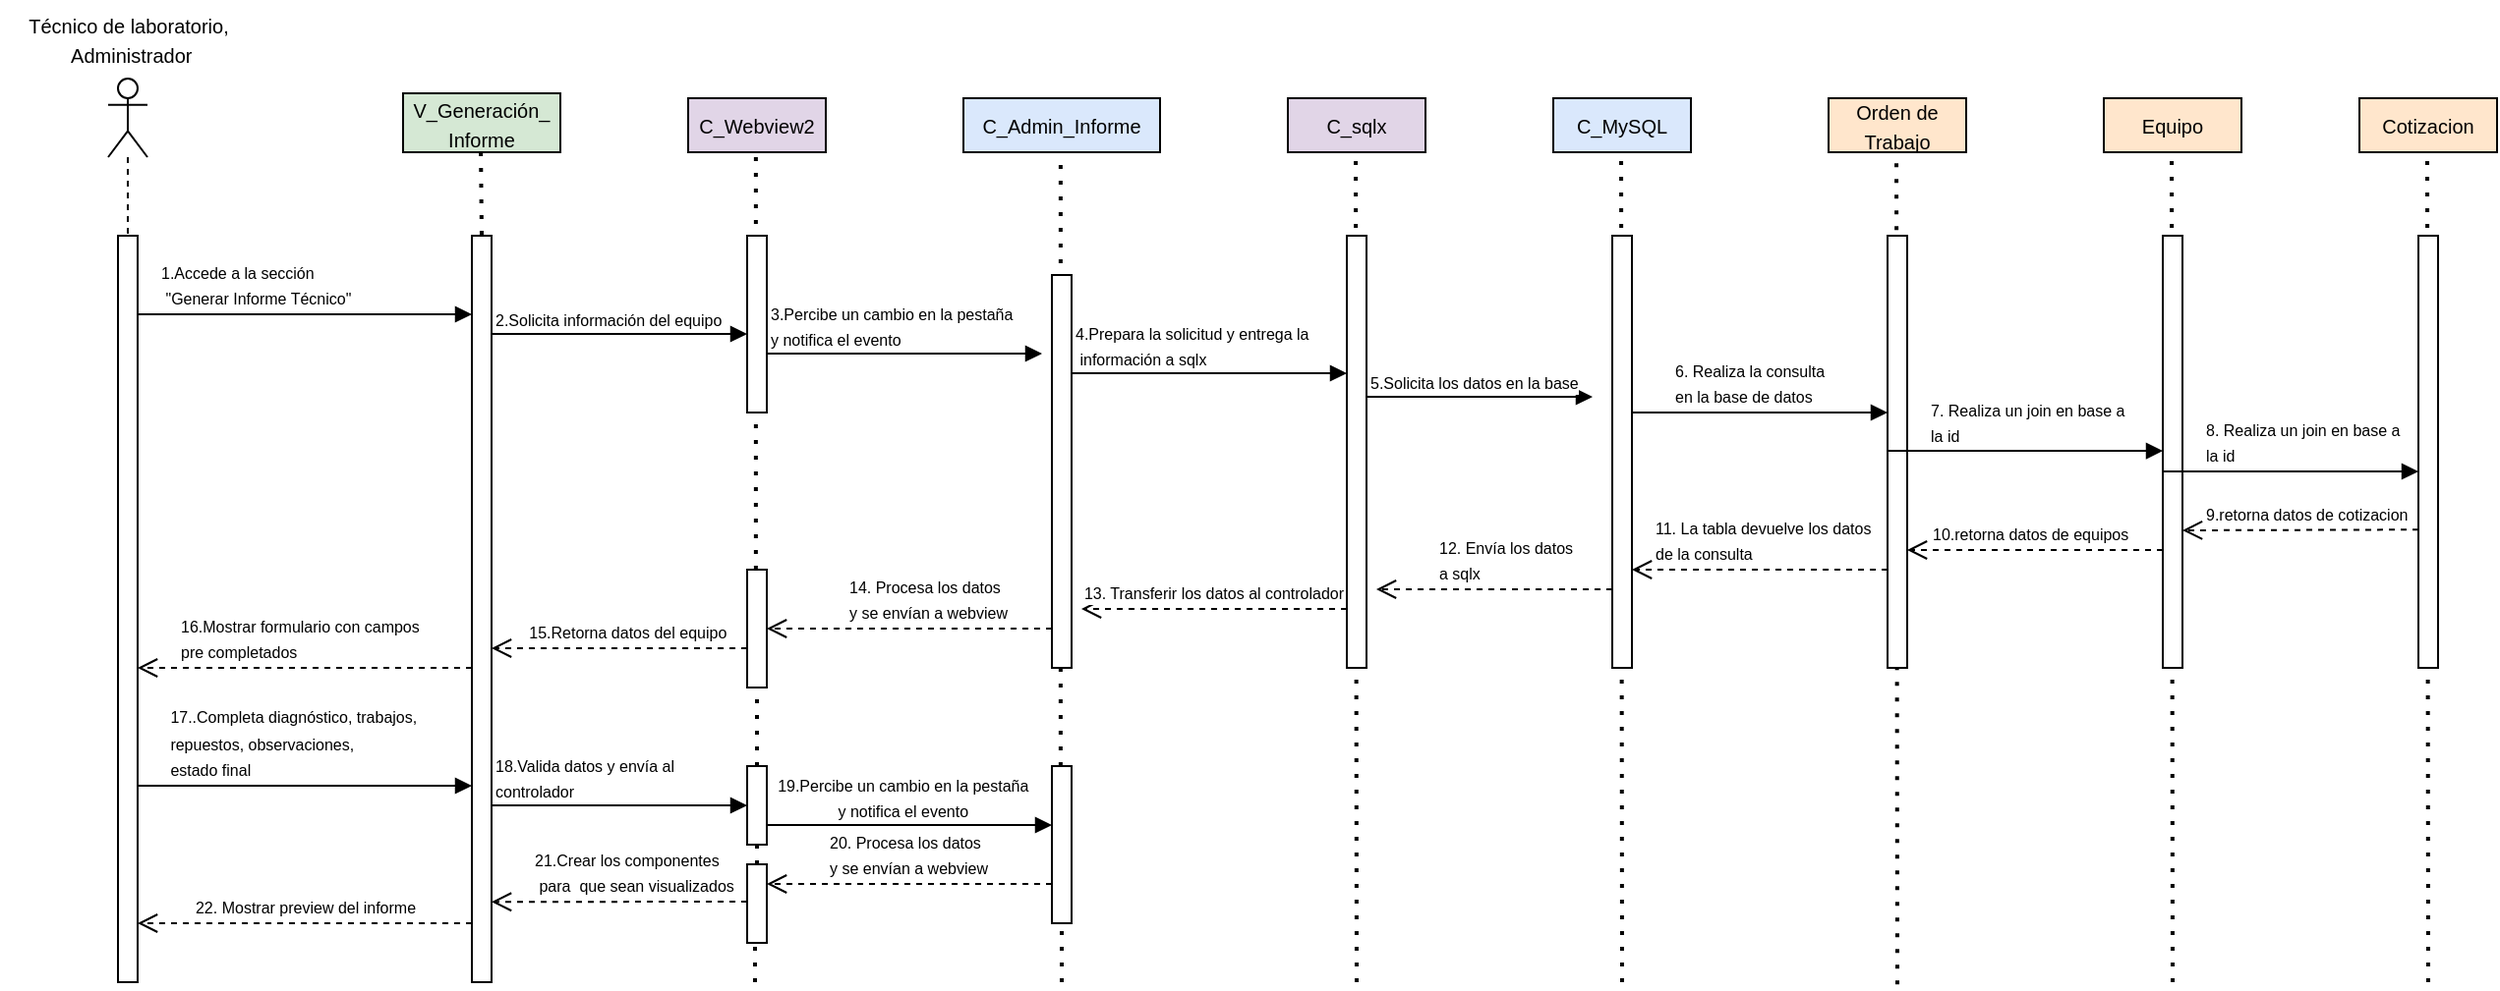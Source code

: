 <mxfile version="27.1.4">
  <diagram name="Page-1" id="HXtm0ScMpEfAkk-aMIyB">
    <mxGraphModel grid="1" page="1" gridSize="10" guides="1" tooltips="1" connect="1" arrows="1" fold="1" pageScale="1" pageWidth="850" pageHeight="1100" math="0" shadow="0">
      <root>
        <mxCell id="0" />
        <mxCell id="1" parent="0" />
        <mxCell id="118PALkIRRvLdiDWojPn-3" value="" style="endArrow=none;dashed=1;html=1;dashPattern=1 3;strokeWidth=2;rounded=0;" edge="1" parent="1">
          <mxGeometry width="50" height="50" relative="1" as="geometry">
            <mxPoint x="1225" y="520" as="sourcePoint" />
            <mxPoint x="1224.5" y="97.5" as="targetPoint" />
          </mxGeometry>
        </mxCell>
        <mxCell id="93W3_eNrnLVxKb-_njBg-21" value="" style="endArrow=none;dashed=1;html=1;dashPattern=1 3;strokeWidth=2;rounded=0;" edge="1" parent="1">
          <mxGeometry width="50" height="50" relative="1" as="geometry">
            <mxPoint x="1095" y="520" as="sourcePoint" />
            <mxPoint x="1094.52" y="97.5" as="targetPoint" />
          </mxGeometry>
        </mxCell>
        <mxCell id="93W3_eNrnLVxKb-_njBg-18" value="" style="endArrow=none;dashed=1;html=1;dashPattern=1 3;strokeWidth=2;rounded=0;" edge="1" parent="1">
          <mxGeometry width="50" height="50" relative="1" as="geometry">
            <mxPoint x="955" y="521.111" as="sourcePoint" />
            <mxPoint x="954.52" y="97.5" as="targetPoint" />
          </mxGeometry>
        </mxCell>
        <mxCell id="93W3_eNrnLVxKb-_njBg-13" value="" style="endArrow=none;dashed=1;html=1;dashPattern=1 3;strokeWidth=2;rounded=0;" edge="1" parent="1">
          <mxGeometry width="50" height="50" relative="1" as="geometry">
            <mxPoint x="815" y="520" as="sourcePoint" />
            <mxPoint x="814.52" y="97.5" as="targetPoint" />
          </mxGeometry>
        </mxCell>
        <mxCell id="vrCjoULWSTv3zUjgovkU-29" value="" style="endArrow=none;dashed=1;html=1;dashPattern=1 3;strokeWidth=2;rounded=0;" edge="1" parent="1">
          <mxGeometry width="50" height="50" relative="1" as="geometry">
            <mxPoint x="680" y="520" as="sourcePoint" />
            <mxPoint x="679.52" y="100" as="targetPoint" />
          </mxGeometry>
        </mxCell>
        <mxCell id="vrCjoULWSTv3zUjgovkU-25" value="" style="endArrow=none;dashed=1;html=1;dashPattern=1 3;strokeWidth=2;rounded=0;" edge="1" parent="1" source="XkELYPimh5mJrG420ySH-1">
          <mxGeometry width="50" height="50" relative="1" as="geometry">
            <mxPoint x="530" y="500" as="sourcePoint" />
            <mxPoint x="529.44" y="97.5" as="targetPoint" />
          </mxGeometry>
        </mxCell>
        <mxCell id="vrCjoULWSTv3zUjgovkU-17" value="" style="endArrow=none;dashed=1;html=1;dashPattern=1 3;strokeWidth=2;rounded=0;" edge="1" parent="1" source="XkELYPimh5mJrG420ySH-3">
          <mxGeometry width="50" height="50" relative="1" as="geometry">
            <mxPoint x="374" y="520" as="sourcePoint" />
            <mxPoint x="374.44" y="80" as="targetPoint" />
          </mxGeometry>
        </mxCell>
        <mxCell id="vrCjoULWSTv3zUjgovkU-1" value="" style="shape=umlLifeline;perimeter=lifelinePerimeter;whiteSpace=wrap;html=1;container=1;dropTarget=0;collapsible=0;recursiveResize=0;outlineConnect=0;portConstraint=eastwest;newEdgeStyle={&quot;curved&quot;:0,&quot;rounded&quot;:0};participant=umlActor;" vertex="1" parent="1">
          <mxGeometry x="45" y="60" width="20" height="380" as="geometry" />
        </mxCell>
        <mxCell id="vrCjoULWSTv3zUjgovkU-2" value="&lt;font style=&quot;font-size: 10px;&quot;&gt;Técnico de laboratorio,&lt;/font&gt;&lt;div&gt;&lt;font style=&quot;font-size: 10px;&quot;&gt;&amp;nbsp;Administrador&lt;/font&gt;&lt;/div&gt;" style="text;html=1;align=center;verticalAlign=middle;resizable=0;points=[];autosize=1;strokeColor=none;fillColor=none;" vertex="1" parent="1">
          <mxGeometry x="-10" y="20" width="130" height="40" as="geometry" />
        </mxCell>
        <mxCell id="vrCjoULWSTv3zUjgovkU-3" value="" style="html=1;points=[[0,0,0,0,5],[0,1,0,0,-5],[1,0,0,0,5],[1,1,0,0,-5]];perimeter=orthogonalPerimeter;outlineConnect=0;targetShapes=umlLifeline;portConstraint=eastwest;newEdgeStyle={&quot;curved&quot;:0,&quot;rounded&quot;:0};" vertex="1" parent="1">
          <mxGeometry x="50" y="140" width="10" height="380" as="geometry" />
        </mxCell>
        <mxCell id="vrCjoULWSTv3zUjgovkU-4" value="&lt;div&gt;&lt;font style=&quot;font-size: 10px;&quot;&gt;V_Generación_&lt;/font&gt;&lt;/div&gt;&lt;div&gt;&lt;font style=&quot;font-size: 10px;&quot;&gt;Informe&lt;/font&gt;&lt;/div&gt;" style="html=1;whiteSpace=wrap;fillColor=#D5E8D4;" vertex="1" parent="1">
          <mxGeometry x="195" y="67.5" width="80" height="30" as="geometry" />
        </mxCell>
        <mxCell id="vrCjoULWSTv3zUjgovkU-5" value="&lt;font style=&quot;font-size: 10px;&quot;&gt;C_Admin_Informe&lt;/font&gt;" style="html=1;whiteSpace=wrap;fillColor=#DAE8FC;" vertex="1" parent="1">
          <mxGeometry x="480" y="70" width="100" height="27.5" as="geometry" />
        </mxCell>
        <mxCell id="vrCjoULWSTv3zUjgovkU-6" value="&lt;font style=&quot;font-size: 10px;&quot;&gt;C_sqlx&lt;/font&gt;" style="html=1;whiteSpace=wrap;fillColor=#E1D5E7;" vertex="1" parent="1">
          <mxGeometry x="645" y="70" width="70" height="27.5" as="geometry" />
        </mxCell>
        <mxCell id="vrCjoULWSTv3zUjgovkU-7" value="&lt;font style=&quot;font-size: 10px;&quot;&gt;C_MySQL&lt;/font&gt;" style="html=1;whiteSpace=wrap;fillColor=#DAE8FC;" vertex="1" parent="1">
          <mxGeometry x="780" y="70" width="70" height="27.5" as="geometry" />
        </mxCell>
        <mxCell id="vrCjoULWSTv3zUjgovkU-8" value="&lt;font style=&quot;font-size: 10px;&quot;&gt;Cotizacion&lt;/font&gt;" style="html=1;whiteSpace=wrap;fillColor=#FFE6CC;" vertex="1" parent="1">
          <mxGeometry x="1190" y="70" width="70" height="27.5" as="geometry" />
        </mxCell>
        <mxCell id="vrCjoULWSTv3zUjgovkU-9" value="&lt;font style=&quot;font-size: 8px;&quot;&gt;1.Accede a la sección&amp;nbsp;&lt;/font&gt;&lt;div&gt;&lt;span style=&quot;font-size: 8px; background-color: light-dark(#ffffff, var(--ge-dark-color, #121212)); color: light-dark(rgb(0, 0, 0), rgb(255, 255, 255));&quot;&gt;&amp;nbsp;&quot;Generar Informe Técnico&quot;&lt;/span&gt;&lt;/div&gt;" style="html=1;verticalAlign=bottom;endArrow=block;curved=0;rounded=0;entryX=0;entryY=0.16;entryDx=0;entryDy=0;entryPerimeter=0;align=left;" edge="1" parent="1">
          <mxGeometry x="-0.882" width="80" relative="1" as="geometry">
            <mxPoint x="60" y="180.0" as="sourcePoint" />
            <mxPoint x="230" y="180.0" as="targetPoint" />
            <mxPoint as="offset" />
          </mxGeometry>
        </mxCell>
        <mxCell id="vrCjoULWSTv3zUjgovkU-10" value="" style="html=1;points=[[0,0,0,0,5],[0,1,0,0,-5],[1,0,0,0,5],[1,1,0,0,-5]];perimeter=orthogonalPerimeter;outlineConnect=0;targetShapes=umlLifeline;portConstraint=eastwest;newEdgeStyle={&quot;curved&quot;:0,&quot;rounded&quot;:0};" vertex="1" parent="1">
          <mxGeometry x="230" y="140" width="10" height="380" as="geometry" />
        </mxCell>
        <mxCell id="vrCjoULWSTv3zUjgovkU-12" value="&lt;font style=&quot;font-size: 8px;&quot;&gt;15.Retorna datos del equipo&amp;nbsp;&lt;/font&gt;" style="html=1;verticalAlign=bottom;endArrow=open;dashed=1;endSize=8;curved=0;rounded=0;" edge="1" parent="1">
          <mxGeometry x="-0.077" relative="1" as="geometry">
            <mxPoint x="370.0" y="350" as="sourcePoint" />
            <mxPoint x="240" y="350" as="targetPoint" />
            <Array as="points">
              <mxPoint x="370" y="350" />
            </Array>
            <mxPoint as="offset" />
          </mxGeometry>
        </mxCell>
        <mxCell id="vrCjoULWSTv3zUjgovkU-13" value="&lt;div style=&quot;text-align: left;&quot;&gt;&lt;span style=&quot;font-size: 8px; background-color: light-dark(#ffffff, var(--ge-dark-color, #121212)); color: light-dark(rgb(0, 0, 0), rgb(255, 255, 255));&quot;&gt;17..Completa diagnóstico, trabajos,&amp;nbsp;&lt;/span&gt;&lt;/div&gt;&lt;div&gt;&lt;div style=&quot;text-align: left;&quot;&gt;&lt;font style=&quot;background-color: light-dark(#ffffff, var(--ge-dark-color, #121212)); color: light-dark(rgb(0, 0, 0), rgb(255, 255, 255)); font-size: 8px;&quot;&gt;repuestos,&amp;nbsp;&lt;/font&gt;&lt;span style=&quot;color: light-dark(rgb(0, 0, 0), rgb(255, 255, 255)); font-size: 8px; background-color: light-dark(#ffffff, var(--ge-dark-color, #121212));&quot;&gt;observaciones,&amp;nbsp;&lt;/span&gt;&lt;/div&gt;&lt;div&gt;&lt;div style=&quot;text-align: left;&quot;&gt;&lt;font style=&quot;font-size: 8px;&quot;&gt;estado final&lt;/font&gt;&lt;font style=&quot;font-size: 7px;&quot;&gt; &lt;br&gt;&lt;/font&gt;&lt;/div&gt;&lt;/div&gt;&lt;/div&gt;" style="html=1;verticalAlign=bottom;endArrow=block;curved=0;rounded=0;" edge="1" parent="1">
          <mxGeometry x="-0.059" width="80" relative="1" as="geometry">
            <mxPoint x="60" y="420" as="sourcePoint" />
            <mxPoint x="230.0" y="420" as="targetPoint" />
            <mxPoint as="offset" />
          </mxGeometry>
        </mxCell>
        <mxCell id="vrCjoULWSTv3zUjgovkU-14" value="" style="endArrow=block;endFill=1;html=1;edgeStyle=orthogonalEdgeStyle;align=left;verticalAlign=top;rounded=0;" edge="1" parent="1">
          <mxGeometry x="-1" relative="1" as="geometry">
            <mxPoint x="240" y="430" as="sourcePoint" />
            <mxPoint x="370" y="430" as="targetPoint" />
          </mxGeometry>
        </mxCell>
        <mxCell id="vrCjoULWSTv3zUjgovkU-15" value="&lt;font style=&quot;font-size: 8px;&quot;&gt;18.Valida datos y envía al&amp;nbsp;&lt;/font&gt;&lt;div&gt;&lt;font style=&quot;font-size: 8px;&quot;&gt;controlador&lt;/font&gt;&lt;/div&gt;" style="edgeLabel;resizable=0;html=1;align=left;verticalAlign=bottom;" connectable="0" vertex="1" parent="vrCjoULWSTv3zUjgovkU-14">
          <mxGeometry x="-1" relative="1" as="geometry" />
        </mxCell>
        <mxCell id="vrCjoULWSTv3zUjgovkU-16" value="" style="html=1;points=[[0,0,0,0,5],[0,1,0,0,-5],[1,0,0,0,5],[1,1,0,0,-5]];perimeter=orthogonalPerimeter;outlineConnect=0;targetShapes=umlLifeline;portConstraint=eastwest;newEdgeStyle={&quot;curved&quot;:0,&quot;rounded&quot;:0};" vertex="1" parent="1">
          <mxGeometry x="370" y="140" width="10" height="90" as="geometry" />
        </mxCell>
        <mxCell id="vrCjoULWSTv3zUjgovkU-18" value="&lt;font style=&quot;font-size: 8px;&quot;&gt;21.Crear los&amp;nbsp;&lt;/font&gt;&lt;span style=&quot;font-size: 8px; background-color: light-dark(#ffffff, var(--ge-dark-color, #121212)); color: light-dark(rgb(0, 0, 0), rgb(255, 255, 255));&quot;&gt;componentes&lt;/span&gt;&lt;div&gt;&lt;div&gt;&lt;font style=&quot;font-size: 8px;&quot;&gt;&amp;nbsp;para&amp;nbsp;&amp;nbsp;&lt;span style=&quot;color: light-dark(rgb(0, 0, 0), rgb(255, 255, 255));&quot;&gt;que sean&amp;nbsp;&lt;/span&gt;&lt;/font&gt;&lt;span style=&quot;font-size: 8px; color: light-dark(rgb(0, 0, 0), rgb(255, 255, 255)); background-color: light-dark(#ffffff, var(--ge-dark-color, #121212));&quot;&gt;visualizados&lt;/span&gt;&lt;/div&gt;&lt;/div&gt;" style="html=1;verticalAlign=bottom;endArrow=open;dashed=1;endSize=8;curved=0;rounded=0;align=left;" edge="1" parent="1">
          <mxGeometry x="0.692" relative="1" as="geometry">
            <mxPoint x="370" y="479" as="sourcePoint" />
            <mxPoint x="240" y="479.13" as="targetPoint" />
            <mxPoint as="offset" />
          </mxGeometry>
        </mxCell>
        <mxCell id="bh0T0YlCbll4Az-UqM-n-2" value="" style="endArrow=block;endFill=1;html=1;edgeStyle=orthogonalEdgeStyle;align=left;verticalAlign=top;rounded=0;" edge="1" parent="1">
          <mxGeometry x="-1" relative="1" as="geometry">
            <mxPoint x="240" y="190" as="sourcePoint" />
            <mxPoint x="370" y="190" as="targetPoint" />
          </mxGeometry>
        </mxCell>
        <mxCell id="bh0T0YlCbll4Az-UqM-n-3" value="&lt;font style=&quot;font-size: 8px;&quot;&gt;2.Solicita información del equipo&lt;/font&gt;" style="edgeLabel;resizable=0;html=1;align=left;verticalAlign=bottom;" connectable="0" vertex="1" parent="bh0T0YlCbll4Az-UqM-n-2">
          <mxGeometry x="-1" relative="1" as="geometry" />
        </mxCell>
        <mxCell id="bh0T0YlCbll4Az-UqM-n-9" value="" style="endArrow=none;dashed=1;html=1;dashPattern=1 3;strokeWidth=2;rounded=0;" edge="1" parent="1">
          <mxGeometry width="50" height="50" relative="1" as="geometry">
            <mxPoint x="234.55" y="97.5" as="sourcePoint" />
            <mxPoint x="235" y="140.004" as="targetPoint" />
          </mxGeometry>
        </mxCell>
        <mxCell id="wPNovAGsa_lZlRpQv8at-6" value="&lt;font style=&quot;font-size: 8px;&quot;&gt;22. Mostrar preview del informe&lt;/font&gt;" style="html=1;verticalAlign=bottom;endArrow=open;dashed=1;endSize=8;curved=0;rounded=0;" edge="1" parent="1" target="vrCjoULWSTv3zUjgovkU-3">
          <mxGeometry relative="1" as="geometry">
            <mxPoint x="230" y="490" as="sourcePoint" />
            <mxPoint x="90" y="491" as="targetPoint" />
          </mxGeometry>
        </mxCell>
        <mxCell id="wPNovAGsa_lZlRpQv8at-7" value="&lt;font style=&quot;font-size: 10px;&quot;&gt;C_Webview2&lt;/font&gt;" style="html=1;whiteSpace=wrap;fillColor=#E1D5E7;" vertex="1" parent="1">
          <mxGeometry x="340" y="70" width="70" height="27.5" as="geometry" />
        </mxCell>
        <mxCell id="wPNovAGsa_lZlRpQv8at-8" value="&lt;font style=&quot;font-size: 8px;&quot;&gt;16.Mostrar formulario con campos&amp;nbsp;&lt;/font&gt;&lt;div&gt;&lt;font style=&quot;font-size: 8px;&quot;&gt;pre completados&lt;/font&gt;&lt;/div&gt;" style="html=1;verticalAlign=bottom;endArrow=open;dashed=1;endSize=8;curved=0;rounded=0;align=left;" edge="1" parent="1" target="vrCjoULWSTv3zUjgovkU-3">
          <mxGeometry x="0.765" relative="1" as="geometry">
            <mxPoint x="230.0" y="360" as="sourcePoint" />
            <mxPoint x="100" y="360" as="targetPoint" />
            <Array as="points">
              <mxPoint x="230" y="360" />
            </Array>
            <mxPoint as="offset" />
          </mxGeometry>
        </mxCell>
        <mxCell id="93W3_eNrnLVxKb-_njBg-1" value="&lt;font style=&quot;font-size: 10px;&quot;&gt;Orden de Trabajo&lt;/font&gt;" style="html=1;whiteSpace=wrap;fillColor=#FFE6CC;" vertex="1" parent="1">
          <mxGeometry x="920" y="70" width="70" height="27.5" as="geometry" />
        </mxCell>
        <mxCell id="93W3_eNrnLVxKb-_njBg-2" value="&lt;font style=&quot;font-size: 10px;&quot;&gt;Equipo&lt;/font&gt;" style="html=1;whiteSpace=wrap;fillColor=#FFE6CC;" vertex="1" parent="1">
          <mxGeometry x="1060" y="70" width="70" height="27.5" as="geometry" />
        </mxCell>
        <mxCell id="93W3_eNrnLVxKb-_njBg-4" value="" style="endArrow=block;endFill=1;html=1;edgeStyle=orthogonalEdgeStyle;align=left;verticalAlign=top;rounded=0;" edge="1" parent="1">
          <mxGeometry x="-1" relative="1" as="geometry">
            <mxPoint x="380" y="200" as="sourcePoint" />
            <mxPoint x="520" y="200" as="targetPoint" />
          </mxGeometry>
        </mxCell>
        <mxCell id="93W3_eNrnLVxKb-_njBg-5" value="&lt;span style=&quot;font-size: 8px;&quot;&gt;3&lt;/span&gt;&lt;font style=&quot;font-size: 8px;&quot;&gt;.Percibe un cambio en la pestaña&amp;nbsp;&lt;/font&gt;&lt;div&gt;&lt;font style=&quot;font-size: 8px;&quot;&gt;y notifica el evento&amp;nbsp;&lt;/font&gt;&lt;/div&gt;" style="edgeLabel;resizable=0;html=1;align=left;verticalAlign=bottom;" connectable="0" vertex="1" parent="93W3_eNrnLVxKb-_njBg-4">
          <mxGeometry x="-1" relative="1" as="geometry" />
        </mxCell>
        <mxCell id="93W3_eNrnLVxKb-_njBg-7" value="" style="endArrow=none;dashed=1;html=1;dashPattern=1 3;strokeWidth=2;rounded=0;" edge="1" parent="1" target="93W3_eNrnLVxKb-_njBg-6">
          <mxGeometry width="50" height="50" relative="1" as="geometry">
            <mxPoint x="529.87" y="242.5" as="sourcePoint" />
            <mxPoint x="529.44" y="97.5" as="targetPoint" />
          </mxGeometry>
        </mxCell>
        <mxCell id="93W3_eNrnLVxKb-_njBg-6" value="" style="html=1;points=[[0,0,0,0,5],[0,1,0,0,-5],[1,0,0,0,5],[1,1,0,0,-5]];perimeter=orthogonalPerimeter;outlineConnect=0;targetShapes=umlLifeline;portConstraint=eastwest;newEdgeStyle={&quot;curved&quot;:0,&quot;rounded&quot;:0};" vertex="1" parent="1">
          <mxGeometry x="525" y="160" width="10" height="200" as="geometry" />
        </mxCell>
        <mxCell id="93W3_eNrnLVxKb-_njBg-9" value="" style="endArrow=none;dashed=1;html=1;dashPattern=1 3;strokeWidth=2;rounded=0;" edge="1" parent="1" target="93W3_eNrnLVxKb-_njBg-8">
          <mxGeometry width="50" height="50" relative="1" as="geometry">
            <mxPoint x="679.95" y="245" as="sourcePoint" />
            <mxPoint x="679.52" y="100" as="targetPoint" />
          </mxGeometry>
        </mxCell>
        <mxCell id="93W3_eNrnLVxKb-_njBg-8" value="" style="html=1;points=[[0,0,0,0,5],[0,1,0,0,-5],[1,0,0,0,5],[1,1,0,0,-5]];perimeter=orthogonalPerimeter;outlineConnect=0;targetShapes=umlLifeline;portConstraint=eastwest;newEdgeStyle={&quot;curved&quot;:0,&quot;rounded&quot;:0};" vertex="1" parent="1">
          <mxGeometry x="675" y="140" width="10" height="220" as="geometry" />
        </mxCell>
        <mxCell id="93W3_eNrnLVxKb-_njBg-10" value="" style="endArrow=block;endFill=1;html=1;edgeStyle=orthogonalEdgeStyle;align=left;verticalAlign=top;rounded=0;" edge="1" parent="1">
          <mxGeometry x="-1" relative="1" as="geometry">
            <mxPoint x="535" y="210" as="sourcePoint" />
            <mxPoint x="675" y="210" as="targetPoint" />
          </mxGeometry>
        </mxCell>
        <mxCell id="93W3_eNrnLVxKb-_njBg-11" value="&lt;span style=&quot;font-size: 8px;&quot;&gt;4.Prepara la solicitud y entrega la&lt;/span&gt;&lt;div&gt;&lt;span style=&quot;font-size: 8px;&quot;&gt;&amp;nbsp;información a sqlx&amp;nbsp;&lt;/span&gt;&lt;/div&gt;" style="edgeLabel;resizable=0;html=1;align=left;verticalAlign=bottom;" connectable="0" vertex="1" parent="93W3_eNrnLVxKb-_njBg-10">
          <mxGeometry x="-1" relative="1" as="geometry" />
        </mxCell>
        <mxCell id="93W3_eNrnLVxKb-_njBg-12" value="" style="html=1;points=[[0,0,0,0,5],[0,1,0,0,-5],[1,0,0,0,5],[1,1,0,0,-5]];perimeter=orthogonalPerimeter;outlineConnect=0;targetShapes=umlLifeline;portConstraint=eastwest;newEdgeStyle={&quot;curved&quot;:0,&quot;rounded&quot;:0};" vertex="1" parent="1">
          <mxGeometry x="810" y="140" width="10" height="220" as="geometry" />
        </mxCell>
        <mxCell id="93W3_eNrnLVxKb-_njBg-14" value="" style="endArrow=block;endFill=1;html=1;edgeStyle=orthogonalEdgeStyle;align=left;verticalAlign=top;rounded=0;" edge="1" parent="1">
          <mxGeometry x="-1" relative="1" as="geometry">
            <mxPoint x="685" y="222.02" as="sourcePoint" />
            <mxPoint x="800" y="222" as="targetPoint" />
          </mxGeometry>
        </mxCell>
        <mxCell id="93W3_eNrnLVxKb-_njBg-15" value="&lt;span style=&quot;font-size: 8px;&quot;&gt;5.Solicita los datos en la base&lt;/span&gt;" style="edgeLabel;resizable=0;html=1;align=left;verticalAlign=bottom;" connectable="0" vertex="1" parent="93W3_eNrnLVxKb-_njBg-14">
          <mxGeometry x="-1" relative="1" as="geometry" />
        </mxCell>
        <mxCell id="93W3_eNrnLVxKb-_njBg-16" value="&lt;font style=&quot;font-size: 8px;&quot;&gt;6. Realiza la consulta&lt;/font&gt;&lt;div&gt;&lt;font style=&quot;font-size: 8px;&quot;&gt;en la base de datos&lt;/font&gt;&lt;/div&gt;" style="html=1;verticalAlign=bottom;endArrow=block;curved=0;rounded=0;align=left;" edge="1" parent="1" target="93W3_eNrnLVxKb-_njBg-17">
          <mxGeometry x="-0.692" width="80" relative="1" as="geometry">
            <mxPoint x="820" y="230" as="sourcePoint" />
            <mxPoint x="940" y="230" as="targetPoint" />
            <mxPoint as="offset" />
          </mxGeometry>
        </mxCell>
        <mxCell id="93W3_eNrnLVxKb-_njBg-17" value="" style="html=1;points=[[0,0,0,0,5],[0,1,0,0,-5],[1,0,0,0,5],[1,1,0,0,-5]];perimeter=orthogonalPerimeter;outlineConnect=0;targetShapes=umlLifeline;portConstraint=eastwest;newEdgeStyle={&quot;curved&quot;:0,&quot;rounded&quot;:0};" vertex="1" parent="1">
          <mxGeometry x="950" y="140" width="10" height="220" as="geometry" />
        </mxCell>
        <mxCell id="93W3_eNrnLVxKb-_njBg-19" value="&lt;div&gt;&lt;font style=&quot;font-size: 8px;&quot;&gt;7. Realiza un join en base a &lt;br&gt;&lt;/font&gt;&lt;/div&gt;&lt;div&gt;&lt;font style=&quot;font-size: 8px;&quot;&gt;la id&lt;/font&gt;&lt;/div&gt;" style="html=1;verticalAlign=bottom;endArrow=block;curved=0;rounded=0;align=left;" edge="1" parent="1" target="93W3_eNrnLVxKb-_njBg-20">
          <mxGeometry x="-0.714" width="80" relative="1" as="geometry">
            <mxPoint x="950" y="249.52" as="sourcePoint" />
            <mxPoint x="1070" y="250" as="targetPoint" />
            <mxPoint as="offset" />
          </mxGeometry>
        </mxCell>
        <mxCell id="93W3_eNrnLVxKb-_njBg-20" value="" style="html=1;points=[[0,0,0,0,5],[0,1,0,0,-5],[1,0,0,0,5],[1,1,0,0,-5]];perimeter=orthogonalPerimeter;outlineConnect=0;targetShapes=umlLifeline;portConstraint=eastwest;newEdgeStyle={&quot;curved&quot;:0,&quot;rounded&quot;:0};" vertex="1" parent="1">
          <mxGeometry x="1090" y="140" width="10" height="220" as="geometry" />
        </mxCell>
        <mxCell id="118PALkIRRvLdiDWojPn-1" value="&lt;div&gt;&lt;font style=&quot;font-size: 8px;&quot;&gt;8. Realiza un join en base a &lt;br&gt;&lt;/font&gt;&lt;/div&gt;&lt;div&gt;&lt;font style=&quot;font-size: 8px;&quot;&gt;la id&lt;/font&gt;&lt;/div&gt;" style="html=1;verticalAlign=bottom;endArrow=block;curved=0;rounded=0;align=left;" edge="1" parent="1">
          <mxGeometry x="-0.692" width="80" relative="1" as="geometry">
            <mxPoint x="1090" y="260" as="sourcePoint" />
            <mxPoint x="1220" y="260" as="targetPoint" />
            <mxPoint as="offset" />
          </mxGeometry>
        </mxCell>
        <mxCell id="118PALkIRRvLdiDWojPn-2" value="" style="html=1;points=[[0,0,0,0,5],[0,1,0,0,-5],[1,0,0,0,5],[1,1,0,0,-5]];perimeter=orthogonalPerimeter;outlineConnect=0;targetShapes=umlLifeline;portConstraint=eastwest;newEdgeStyle={&quot;curved&quot;:0,&quot;rounded&quot;:0};" vertex="1" parent="1">
          <mxGeometry x="1220" y="140" width="10" height="220" as="geometry" />
        </mxCell>
        <mxCell id="118PALkIRRvLdiDWojPn-4" value="&lt;font style=&quot;font-size: 8px;&quot;&gt;9.retorna datos de cotizacion&lt;/font&gt;" style="html=1;verticalAlign=bottom;endArrow=open;dashed=1;endSize=8;curved=0;rounded=0;align=left;" edge="1" parent="1">
          <mxGeometry x="0.833" relative="1" as="geometry">
            <mxPoint x="1220" y="289.63" as="sourcePoint" />
            <mxPoint x="1100" y="290" as="targetPoint" />
            <mxPoint as="offset" />
          </mxGeometry>
        </mxCell>
        <mxCell id="118PALkIRRvLdiDWojPn-5" value="&lt;font style=&quot;font-size: 8px;&quot;&gt;10.retorna datos de equipos&lt;/font&gt;" style="html=1;verticalAlign=bottom;endArrow=open;dashed=1;endSize=8;curved=0;rounded=0;align=left;" edge="1" parent="1" target="93W3_eNrnLVxKb-_njBg-17">
          <mxGeometry x="0.833" relative="1" as="geometry">
            <mxPoint x="1090" y="300" as="sourcePoint" />
            <mxPoint x="970" y="300.37" as="targetPoint" />
            <mxPoint as="offset" />
          </mxGeometry>
        </mxCell>
        <mxCell id="118PALkIRRvLdiDWojPn-6" value="&lt;font style=&quot;font-size: 8px;&quot;&gt;11. La tabla devuelve los datos&lt;/font&gt;&lt;div&gt;&lt;font style=&quot;font-size: 8px;&quot;&gt;de la consulta&lt;/font&gt;&lt;/div&gt;" style="html=1;verticalAlign=bottom;endArrow=open;dashed=1;endSize=8;curved=0;rounded=0;align=left;" edge="1" parent="1">
          <mxGeometry x="0.846" relative="1" as="geometry">
            <mxPoint x="950" y="310" as="sourcePoint" />
            <mxPoint x="820" y="310" as="targetPoint" />
            <mxPoint as="offset" />
          </mxGeometry>
        </mxCell>
        <mxCell id="118PALkIRRvLdiDWojPn-7" value="&lt;font style=&quot;font-size: 8px;&quot;&gt;12. Envía los datos&lt;/font&gt;&lt;div&gt;&lt;font style=&quot;font-size: 8px;&quot;&gt;a sqlx&lt;/font&gt;&lt;/div&gt;" style="html=1;verticalAlign=bottom;endArrow=open;dashed=1;endSize=8;curved=0;rounded=0;align=left;" edge="1" parent="1">
          <mxGeometry x="0.5" relative="1" as="geometry">
            <mxPoint x="810" y="320" as="sourcePoint" />
            <mxPoint x="690" y="320" as="targetPoint" />
            <mxPoint as="offset" />
          </mxGeometry>
        </mxCell>
        <mxCell id="118PALkIRRvLdiDWojPn-8" value="&lt;font style=&quot;font-size: 8px;&quot;&gt;13. Transferir los datos al controlador&lt;/font&gt;" style="html=1;verticalAlign=bottom;endArrow=open;dashed=1;endSize=8;curved=0;rounded=0;entryX=1.5;entryY=0.85;entryDx=0;entryDy=0;entryPerimeter=0;" edge="1" parent="1" target="93W3_eNrnLVxKb-_njBg-6">
          <mxGeometry x="0.004" relative="1" as="geometry">
            <mxPoint x="675" y="330" as="sourcePoint" />
            <mxPoint x="540" y="330" as="targetPoint" />
            <mxPoint as="offset" />
          </mxGeometry>
        </mxCell>
        <mxCell id="118PALkIRRvLdiDWojPn-9" value="&lt;font style=&quot;font-size: 8px;&quot;&gt;14. Procesa los datos&lt;/font&gt;&lt;div&gt;&lt;font style=&quot;font-size: 8px;&quot;&gt;y se envían a webview&lt;/font&gt;&lt;/div&gt;" style="html=1;verticalAlign=bottom;endArrow=open;dashed=1;endSize=8;curved=0;rounded=0;align=left;" edge="1" parent="1">
          <mxGeometry x="0.448" relative="1" as="geometry">
            <mxPoint x="525" y="340" as="sourcePoint" />
            <mxPoint x="380" y="340" as="targetPoint" />
            <mxPoint as="offset" />
          </mxGeometry>
        </mxCell>
        <mxCell id="118PALkIRRvLdiDWojPn-10" value="" style="endArrow=block;endFill=1;html=1;edgeStyle=orthogonalEdgeStyle;align=left;verticalAlign=top;rounded=0;" edge="1" parent="1" target="XkELYPimh5mJrG420ySH-1">
          <mxGeometry x="-1" relative="1" as="geometry">
            <mxPoint x="380" y="440" as="sourcePoint" />
            <mxPoint x="520" y="440" as="targetPoint" />
            <Array as="points">
              <mxPoint x="490" y="440" />
              <mxPoint x="490" y="440" />
            </Array>
          </mxGeometry>
        </mxCell>
        <mxCell id="118PALkIRRvLdiDWojPn-11" value="&lt;div align=&quot;center&quot;&gt;&lt;font style=&quot;font-size: 8px;&quot;&gt;19.Percibe un cambio en la pestaña&amp;nbsp;&lt;/font&gt;&lt;/div&gt;&lt;div align=&quot;center&quot;&gt;&lt;font style=&quot;font-size: 8px;&quot;&gt;y notifica el evento&amp;nbsp;&lt;/font&gt;&lt;/div&gt;" style="edgeLabel;resizable=0;html=1;align=center;verticalAlign=bottom;" connectable="0" vertex="1" parent="118PALkIRRvLdiDWojPn-10">
          <mxGeometry x="-1" relative="1" as="geometry">
            <mxPoint x="70" as="offset" />
          </mxGeometry>
        </mxCell>
        <mxCell id="118PALkIRRvLdiDWojPn-12" value="&lt;font style=&quot;font-size: 8px;&quot;&gt;20. Procesa los datos&lt;/font&gt;&lt;div&gt;&lt;font style=&quot;font-size: 8px;&quot;&gt;y se envían a webview&lt;/font&gt;&lt;/div&gt;" style="html=1;verticalAlign=bottom;endArrow=open;dashed=1;endSize=8;curved=0;rounded=0;align=left;" edge="1" parent="1">
          <mxGeometry x="0.586" relative="1" as="geometry">
            <mxPoint x="525" y="470" as="sourcePoint" />
            <mxPoint x="380" y="470" as="targetPoint" />
            <mxPoint as="offset" />
          </mxGeometry>
        </mxCell>
        <mxCell id="XkELYPimh5mJrG420ySH-2" value="" style="endArrow=none;dashed=1;html=1;dashPattern=1 3;strokeWidth=2;rounded=0;" edge="1" parent="1" target="XkELYPimh5mJrG420ySH-1">
          <mxGeometry width="50" height="50" relative="1" as="geometry">
            <mxPoint x="530" y="520" as="sourcePoint" />
            <mxPoint x="529.44" y="97.5" as="targetPoint" />
          </mxGeometry>
        </mxCell>
        <mxCell id="XkELYPimh5mJrG420ySH-1" value="" style="html=1;points=[[0,0,0,0,5],[0,1,0,0,-5],[1,0,0,0,5],[1,1,0,0,-5]];perimeter=orthogonalPerimeter;outlineConnect=0;targetShapes=umlLifeline;portConstraint=eastwest;newEdgeStyle={&quot;curved&quot;:0,&quot;rounded&quot;:0};" vertex="1" parent="1">
          <mxGeometry x="525" y="410" width="10" height="80" as="geometry" />
        </mxCell>
        <mxCell id="XkELYPimh5mJrG420ySH-4" value="" style="endArrow=none;dashed=1;html=1;dashPattern=1 3;strokeWidth=2;rounded=0;" edge="1" parent="1" source="XkELYPimh5mJrG420ySH-5" target="XkELYPimh5mJrG420ySH-3">
          <mxGeometry width="50" height="50" relative="1" as="geometry">
            <mxPoint x="374" y="520" as="sourcePoint" />
            <mxPoint x="374.44" y="80" as="targetPoint" />
          </mxGeometry>
        </mxCell>
        <mxCell id="XkELYPimh5mJrG420ySH-3" value="" style="html=1;points=[[0,0,0,0,5],[0,1,0,0,-5],[1,0,0,0,5],[1,1,0,0,-5]];perimeter=orthogonalPerimeter;outlineConnect=0;targetShapes=umlLifeline;portConstraint=eastwest;newEdgeStyle={&quot;curved&quot;:0,&quot;rounded&quot;:0};" vertex="1" parent="1">
          <mxGeometry x="370" y="310" width="10" height="60" as="geometry" />
        </mxCell>
        <mxCell id="XkELYPimh5mJrG420ySH-6" value="" style="endArrow=none;dashed=1;html=1;dashPattern=1 3;strokeWidth=2;rounded=0;" edge="1" parent="1" source="XkELYPimh5mJrG420ySH-7" target="XkELYPimh5mJrG420ySH-5">
          <mxGeometry width="50" height="50" relative="1" as="geometry">
            <mxPoint x="374" y="520" as="sourcePoint" />
            <mxPoint x="374" y="370" as="targetPoint" />
          </mxGeometry>
        </mxCell>
        <mxCell id="XkELYPimh5mJrG420ySH-5" value="" style="html=1;points=[[0,0,0,0,5],[0,1,0,0,-5],[1,0,0,0,5],[1,1,0,0,-5]];perimeter=orthogonalPerimeter;outlineConnect=0;targetShapes=umlLifeline;portConstraint=eastwest;newEdgeStyle={&quot;curved&quot;:0,&quot;rounded&quot;:0};" vertex="1" parent="1">
          <mxGeometry x="370" y="410" width="10" height="40" as="geometry" />
        </mxCell>
        <mxCell id="XkELYPimh5mJrG420ySH-8" value="" style="endArrow=none;dashed=1;html=1;dashPattern=1 3;strokeWidth=2;rounded=0;" edge="1" parent="1" target="XkELYPimh5mJrG420ySH-7">
          <mxGeometry width="50" height="50" relative="1" as="geometry">
            <mxPoint x="374" y="520" as="sourcePoint" />
            <mxPoint x="374" y="450" as="targetPoint" />
          </mxGeometry>
        </mxCell>
        <mxCell id="XkELYPimh5mJrG420ySH-7" value="" style="html=1;points=[[0,0,0,0,5],[0,1,0,0,-5],[1,0,0,0,5],[1,1,0,0,-5]];perimeter=orthogonalPerimeter;outlineConnect=0;targetShapes=umlLifeline;portConstraint=eastwest;newEdgeStyle={&quot;curved&quot;:0,&quot;rounded&quot;:0};" vertex="1" parent="1">
          <mxGeometry x="370" y="460" width="10" height="40" as="geometry" />
        </mxCell>
      </root>
    </mxGraphModel>
  </diagram>
</mxfile>

